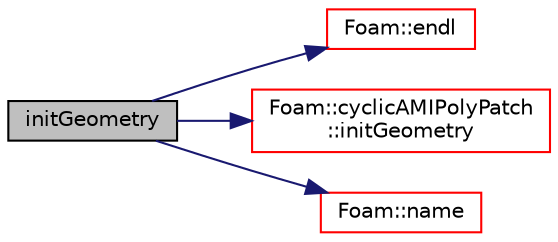 digraph "initGeometry"
{
  bgcolor="transparent";
  edge [fontname="Helvetica",fontsize="10",labelfontname="Helvetica",labelfontsize="10"];
  node [fontname="Helvetica",fontsize="10",shape=record];
  rankdir="LR";
  Node238 [label="initGeometry",height=0.2,width=0.4,color="black", fillcolor="grey75", style="filled", fontcolor="black"];
  Node238 -> Node239 [color="midnightblue",fontsize="10",style="solid",fontname="Helvetica"];
  Node239 [label="Foam::endl",height=0.2,width=0.4,color="red",URL="$a21851.html#a2db8fe02a0d3909e9351bb4275b23ce4",tooltip="Add newline and flush stream. "];
  Node238 -> Node241 [color="midnightblue",fontsize="10",style="solid",fontname="Helvetica"];
  Node241 [label="Foam::cyclicAMIPolyPatch\l::initGeometry",height=0.2,width=0.4,color="red",URL="$a26077.html#a633b37f544e6c45c018011729ee1f7da",tooltip="Initialise the calculation of the patch geometry. "];
  Node238 -> Node243 [color="midnightblue",fontsize="10",style="solid",fontname="Helvetica"];
  Node243 [label="Foam::name",height=0.2,width=0.4,color="red",URL="$a21851.html#adcb0df2bd4953cb6bb390272d8263c3a",tooltip="Return a string representation of a complex. "];
}
